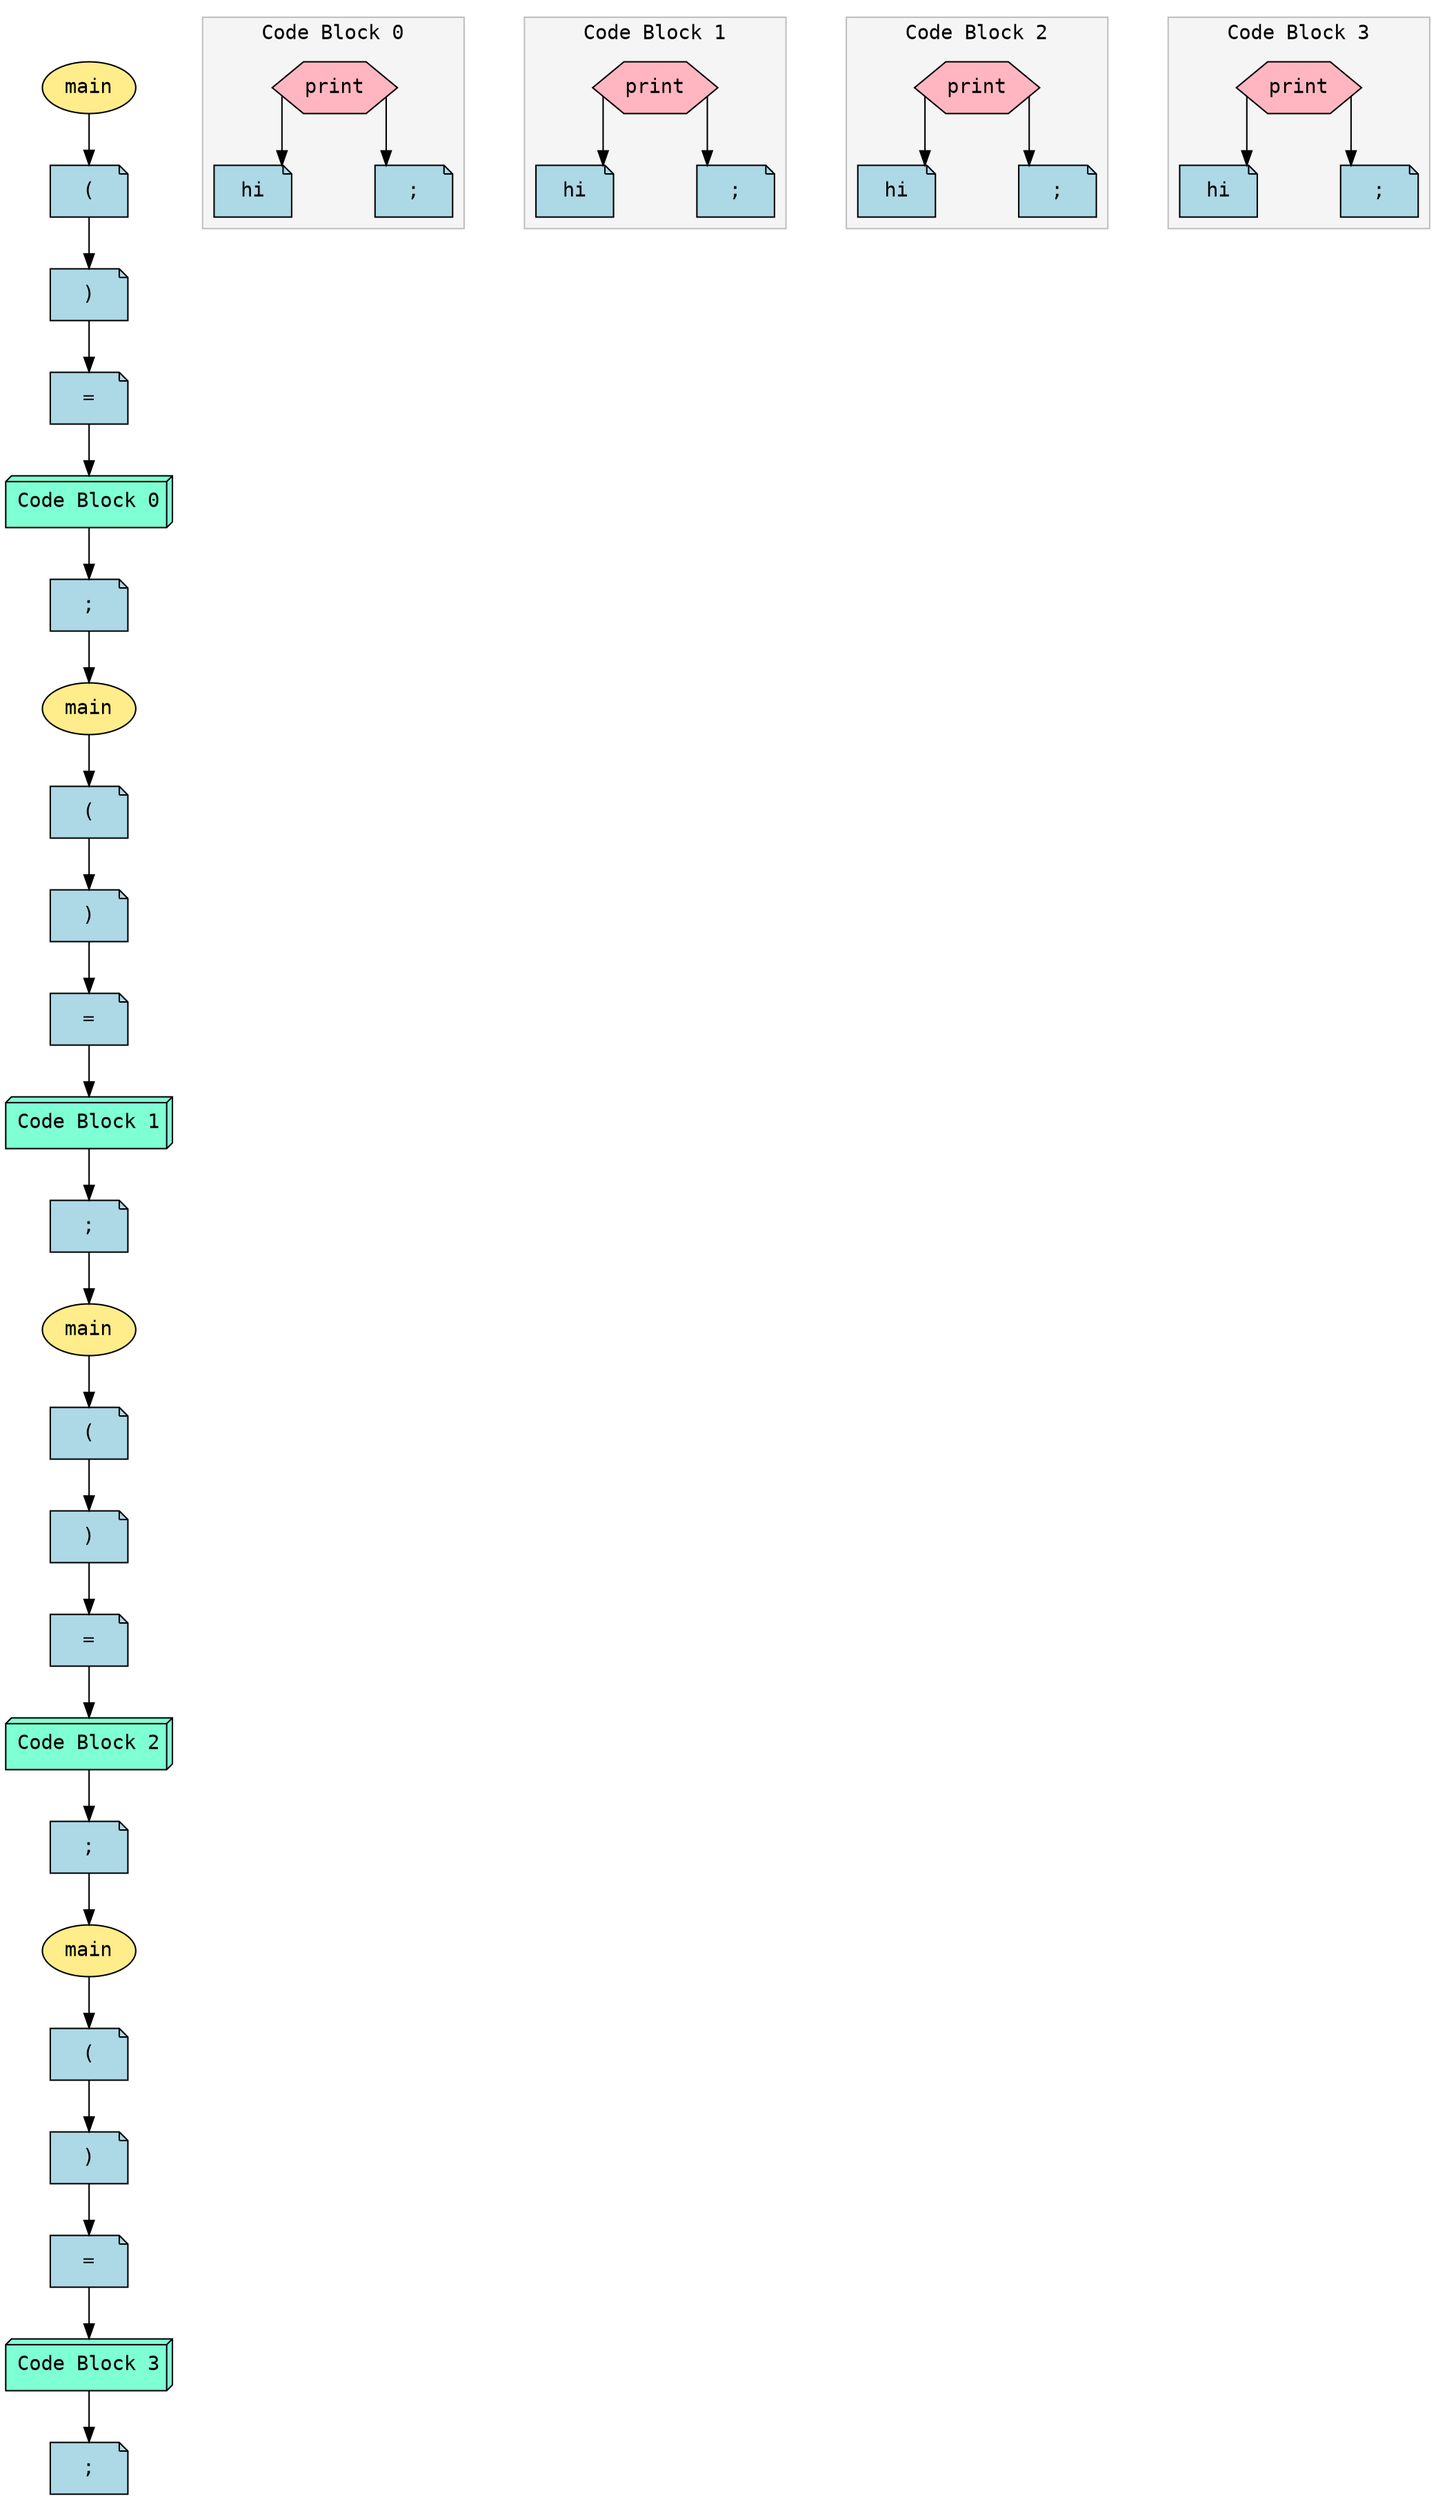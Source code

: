 digraph AST {
  splines=ortho;
  nodesep=0.8;
  ranksep=0.5;
  node [fontname="Courier"];
  Expr_0 [shape=ellipse style=filled fillcolor=lightgoldenrod1 fontname="Courier" label="main"];
  Expr_1 [shape=note style=filled fillcolor=lightblue fontname="Courier" label="("];
  Expr_0 -> Expr_1;
  Expr_2 [shape=note style=filled fillcolor=lightblue fontname="Courier" label=")"];
  Expr_1 -> Expr_2;
  Expr_3 [shape=note style=filled fillcolor=lightblue fontname="Courier" label="="];
  Expr_2 -> Expr_3;
  subgraph cluster_5 {
    label="Code Block 0";
    style=filled;
    color=gray;
    fillcolor=whitesmoke;
    fontname="Courier";
  Expr_6 [shape=hexagon style=filled fillcolor=lightpink fontname="Courier" label="print"];
  Expr_7 [shape=note style=filled fillcolor=lightblue fontname="Courier" label="hi"];
  Expr_6 -> Expr_7;
  Expr_8 [shape=note style=filled fillcolor=lightblue fontname="Courier" label=";"];
  Expr_6 -> Expr_8;
  }
  Expr_5 [shape=box3d style=filled fillcolor=aquamarine fontname="Courier" label="Code Block 0"];
  Expr_3 -> Expr_5;
  Expr_9 [shape=note style=filled fillcolor=lightblue fontname="Courier" label=";"];
  Expr_5 -> Expr_9;
  Expr_10 [shape=ellipse style=filled fillcolor=lightgoldenrod1 fontname="Courier" label="main"];
  Expr_9 -> Expr_10;
  Expr_11 [shape=note style=filled fillcolor=lightblue fontname="Courier" label="("];
  Expr_10 -> Expr_11;
  Expr_12 [shape=note style=filled fillcolor=lightblue fontname="Courier" label=")"];
  Expr_11 -> Expr_12;
  Expr_13 [shape=note style=filled fillcolor=lightblue fontname="Courier" label="="];
  Expr_12 -> Expr_13;
  subgraph cluster_15 {
    label="Code Block 1";
    style=filled;
    color=gray;
    fillcolor=whitesmoke;
    fontname="Courier";
  Expr_16 [shape=hexagon style=filled fillcolor=lightpink fontname="Courier" label="print"];
  Expr_17 [shape=note style=filled fillcolor=lightblue fontname="Courier" label="hi"];
  Expr_16 -> Expr_17;
  Expr_18 [shape=note style=filled fillcolor=lightblue fontname="Courier" label=";"];
  Expr_16 -> Expr_18;
  }
  Expr_15 [shape=box3d style=filled fillcolor=aquamarine fontname="Courier" label="Code Block 1"];
  Expr_13 -> Expr_15;
  Expr_19 [shape=note style=filled fillcolor=lightblue fontname="Courier" label=";"];
  Expr_15 -> Expr_19;
  Expr_20 [shape=ellipse style=filled fillcolor=lightgoldenrod1 fontname="Courier" label="main"];
  Expr_19 -> Expr_20;
  Expr_21 [shape=note style=filled fillcolor=lightblue fontname="Courier" label="("];
  Expr_20 -> Expr_21;
  Expr_22 [shape=note style=filled fillcolor=lightblue fontname="Courier" label=")"];
  Expr_21 -> Expr_22;
  Expr_23 [shape=note style=filled fillcolor=lightblue fontname="Courier" label="="];
  Expr_22 -> Expr_23;
  subgraph cluster_25 {
    label="Code Block 2";
    style=filled;
    color=gray;
    fillcolor=whitesmoke;
    fontname="Courier";
  Expr_26 [shape=hexagon style=filled fillcolor=lightpink fontname="Courier" label="print"];
  Expr_27 [shape=note style=filled fillcolor=lightblue fontname="Courier" label="hi"];
  Expr_26 -> Expr_27;
  Expr_28 [shape=note style=filled fillcolor=lightblue fontname="Courier" label=";"];
  Expr_26 -> Expr_28;
  }
  Expr_25 [shape=box3d style=filled fillcolor=aquamarine fontname="Courier" label="Code Block 2"];
  Expr_23 -> Expr_25;
  Expr_29 [shape=note style=filled fillcolor=lightblue fontname="Courier" label=";"];
  Expr_25 -> Expr_29;
  Expr_30 [shape=ellipse style=filled fillcolor=lightgoldenrod1 fontname="Courier" label="main"];
  Expr_29 -> Expr_30;
  Expr_31 [shape=note style=filled fillcolor=lightblue fontname="Courier" label="("];
  Expr_30 -> Expr_31;
  Expr_32 [shape=note style=filled fillcolor=lightblue fontname="Courier" label=")"];
  Expr_31 -> Expr_32;
  Expr_33 [shape=note style=filled fillcolor=lightblue fontname="Courier" label="="];
  Expr_32 -> Expr_33;
  subgraph cluster_35 {
    label="Code Block 3";
    style=filled;
    color=gray;
    fillcolor=whitesmoke;
    fontname="Courier";
  Expr_36 [shape=hexagon style=filled fillcolor=lightpink fontname="Courier" label="print"];
  Expr_37 [shape=note style=filled fillcolor=lightblue fontname="Courier" label="hi"];
  Expr_36 -> Expr_37;
  Expr_38 [shape=note style=filled fillcolor=lightblue fontname="Courier" label=";"];
  Expr_36 -> Expr_38;
  }
  Expr_35 [shape=box3d style=filled fillcolor=aquamarine fontname="Courier" label="Code Block 3"];
  Expr_33 -> Expr_35;
  Expr_39 [shape=note style=filled fillcolor=lightblue fontname="Courier" label=";"];
  Expr_35 -> Expr_39;
}
